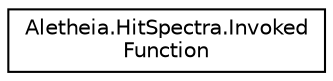digraph "Graphical Class Hierarchy"
{
  edge [fontname="Helvetica",fontsize="10",labelfontname="Helvetica",labelfontsize="10"];
  node [fontname="Helvetica",fontsize="10",shape=record];
  rankdir="LR";
  Node0 [label="Aletheia.HitSpectra.Invoked\lFunction",height=0.2,width=0.4,color="black", fillcolor="white", style="filled",URL="$class_aletheia_1_1_hit_spectra_1_1_invoked_function.html",tooltip="this class holds necessary member variable and methods for Invoked funcions "];
}
